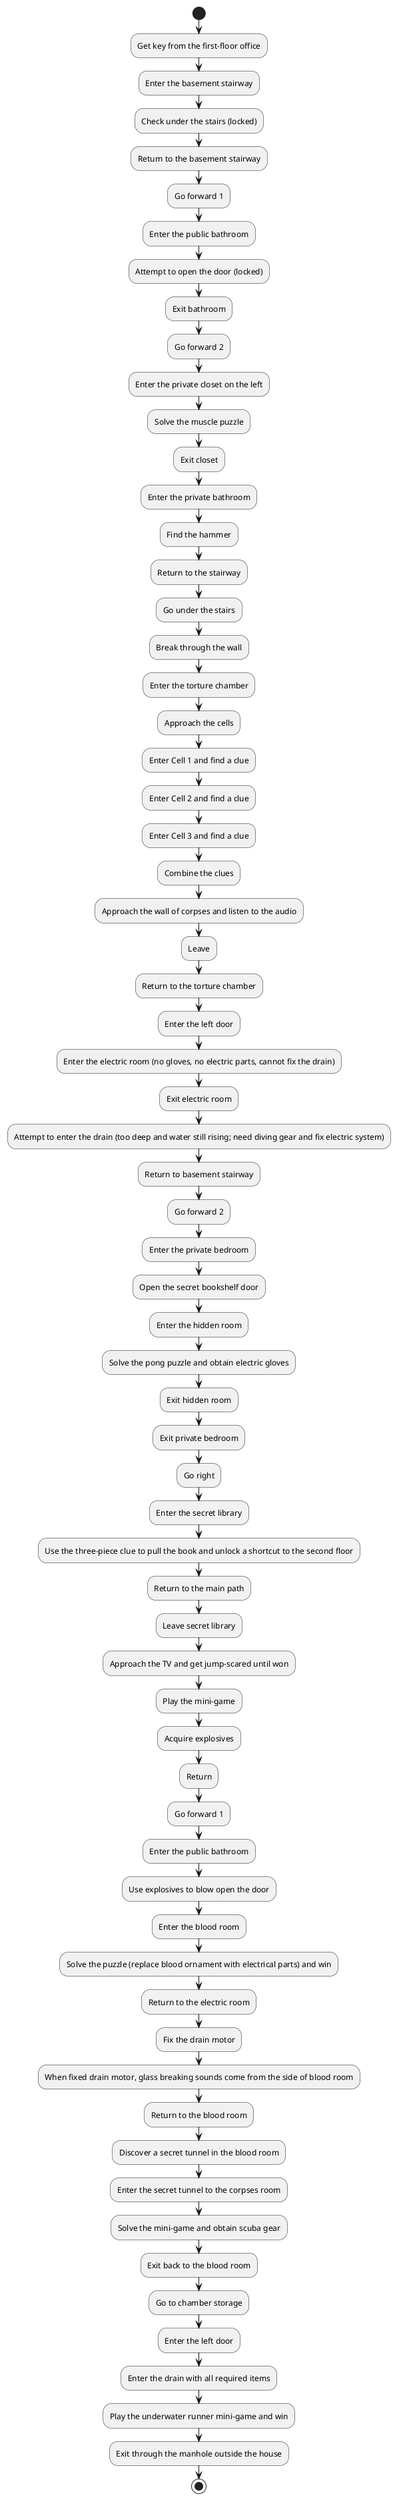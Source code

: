 @startuml bsStoryline
|Gameplay|
start
:Get key from the first-floor office;
:Enter the basement stairway;
:Check under the stairs (locked);
:Return to the basement stairway;
:Go forward 1;
:Enter the public bathroom;
:Attempt to open the door (locked);
:Exit bathroom;
:Go forward 2;
:Enter the private closet on the left;
:Solve the muscle puzzle;
:Exit closet;
:Enter the private bathroom;
:Find the hammer;
:Return to the stairway;
:Go under the stairs;
:Break through the wall;
:Enter the torture chamber;
:Approach the cells;
:Enter Cell 1 and find a clue;
:Enter Cell 2 and find a clue;
:Enter Cell 3 and find a clue;
:Combine the clues;
:Approach the wall of corpses and listen to the audio;
:Leave;
:Return to the torture chamber;
:Enter the left door;
:Enter the electric room (no gloves, no electric parts, cannot fix the drain);
:Exit electric room;
:Attempt to enter the drain (too deep and water still rising; need diving gear and fix electric system);
:Return to basement stairway;
:Go forward 2;
:Enter the private bedroom;
:Open the secret bookshelf door;
:Enter the hidden room;
:Solve the pong puzzle and obtain electric gloves;
:Exit hidden room;
:Exit private bedroom;
:Go right;
:Enter the secret library;
:Use the three-piece clue to pull the book and unlock a shortcut to the second floor;
:Return to the main path;
:Leave secret library;
:Approach the TV and get jump-scared until won;
:Play the mini-game;
:Acquire explosives;
:Return;
:Go forward 1;
:Enter the public bathroom;
:Use explosives to blow open the door;
:Enter the blood room;
:Solve the puzzle (replace blood ornament with electrical parts) and win;
:Return to the electric room;
:Fix the drain motor;
:When fixed drain motor, glass breaking sounds come from the side of blood room;
:Return to the blood room;
:Discover a secret tunnel in the blood room;
:Enter the secret tunnel to the corpses room;
:Solve the mini-game and obtain scuba gear;
:Exit back to the blood room;
:Go to chamber storage;
:Enter the left door;
:Enter the drain with all required items;
:Play the underwater runner mini-game and win;
:Exit through the manhole outside the house;
stop
@enduml 